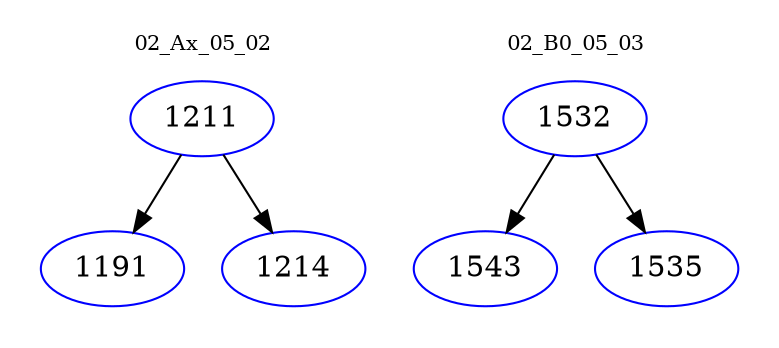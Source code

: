 digraph{
subgraph cluster_0 {
color = white
label = "02_Ax_05_02";
fontsize=10;
T0_1211 [label="1211", color="blue"]
T0_1211 -> T0_1191 [color="black"]
T0_1191 [label="1191", color="blue"]
T0_1211 -> T0_1214 [color="black"]
T0_1214 [label="1214", color="blue"]
}
subgraph cluster_1 {
color = white
label = "02_B0_05_03";
fontsize=10;
T1_1532 [label="1532", color="blue"]
T1_1532 -> T1_1543 [color="black"]
T1_1543 [label="1543", color="blue"]
T1_1532 -> T1_1535 [color="black"]
T1_1535 [label="1535", color="blue"]
}
}
